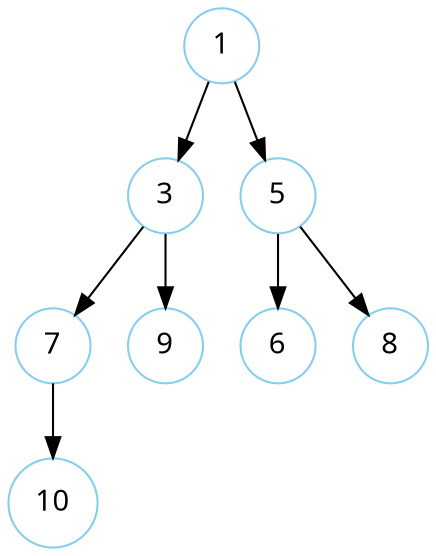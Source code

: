 digraph binary_heap{
    fontname ="verdana";
    fontsize=12;
    rankdir=TB;
    node [fontname = "Verdana", fontsize = 14, color="skyblue", shape="circle"];
    edge [fontname = "Verdana", fontsize = 12];

    1 [label="1"]
    3 [label ="3"]
    5 [label ="5"]
    6 [label ="6"]
    7 [label ="7"]
    8 [label ="8"]
    9 [label ="9"]
    10 [label ="10"]

    1 ->3
    1 ->5
    3 ->7
    3 ->9
    5 ->6
    5 ->8
    7->10
}